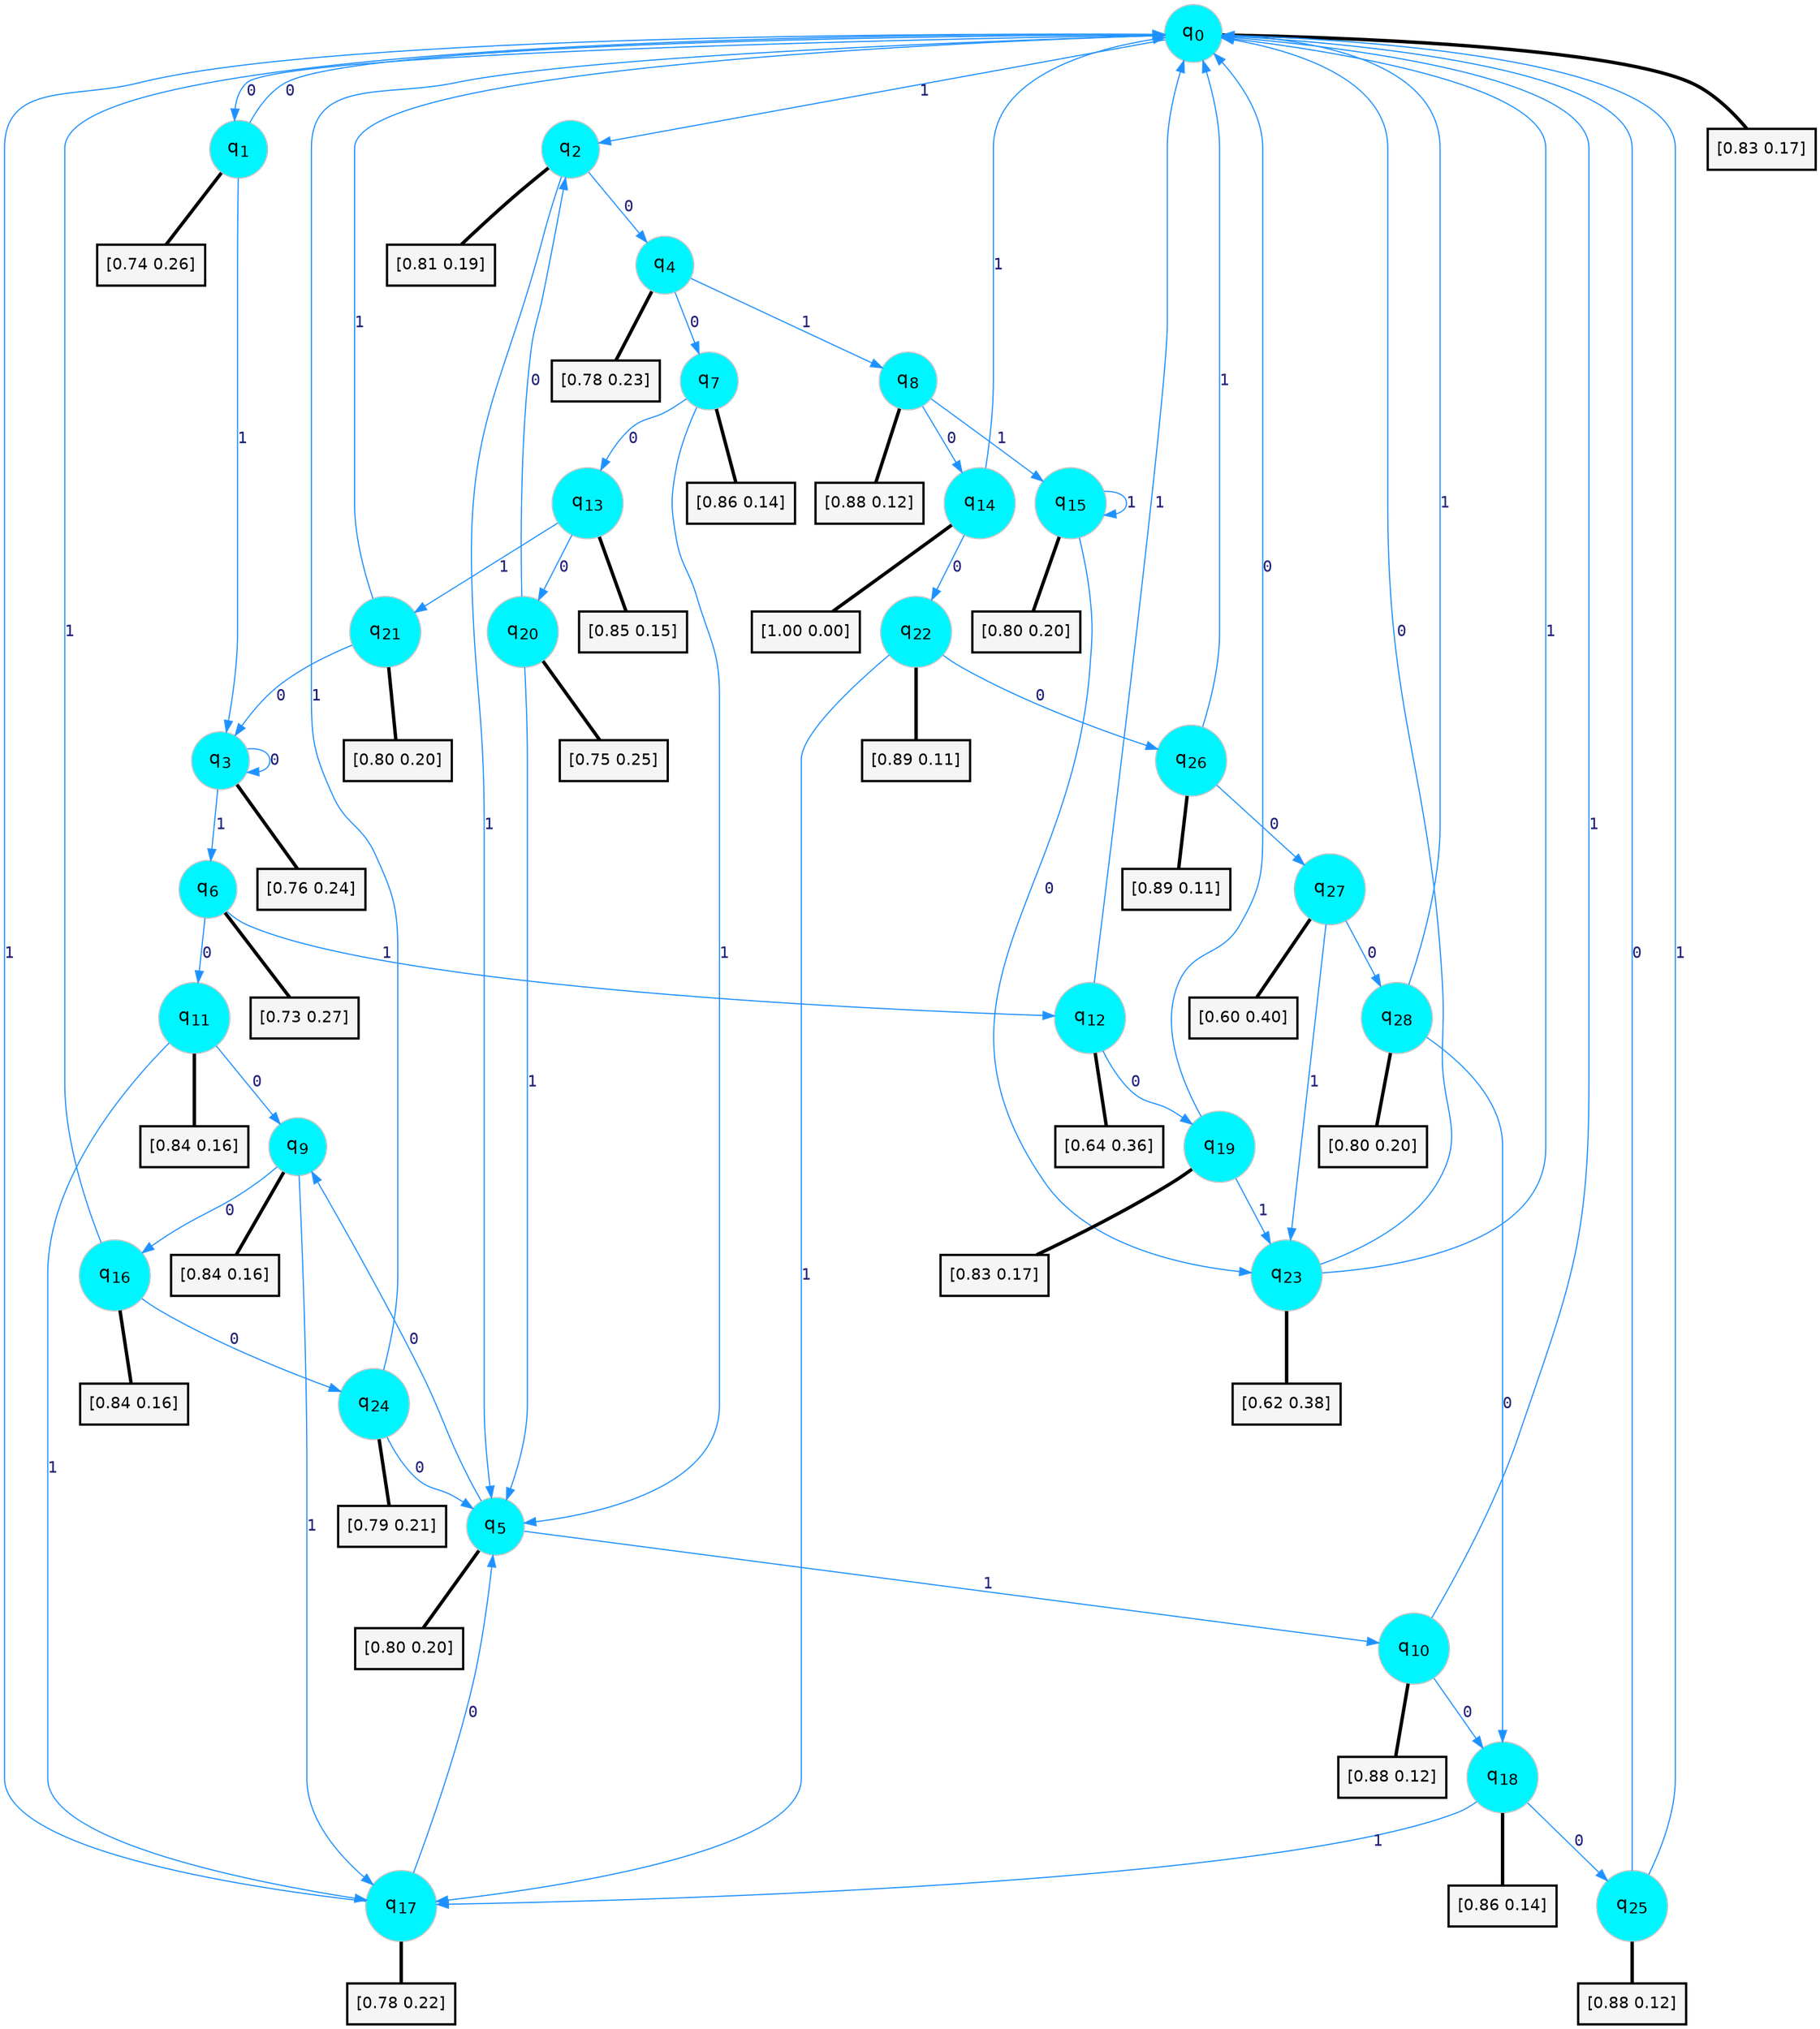 digraph G {
graph [
bgcolor=transparent, dpi=300, rankdir=TD, size="40,25"];
node [
color=gray, fillcolor=turquoise1, fontcolor=black, fontname=Helvetica, fontsize=16, fontweight=bold, shape=circle, style=filled];
edge [
arrowsize=1, color=dodgerblue1, fontcolor=midnightblue, fontname=courier, fontweight=bold, penwidth=1, style=solid, weight=20];
0[label=<q<SUB>0</SUB>>];
1[label=<q<SUB>1</SUB>>];
2[label=<q<SUB>2</SUB>>];
3[label=<q<SUB>3</SUB>>];
4[label=<q<SUB>4</SUB>>];
5[label=<q<SUB>5</SUB>>];
6[label=<q<SUB>6</SUB>>];
7[label=<q<SUB>7</SUB>>];
8[label=<q<SUB>8</SUB>>];
9[label=<q<SUB>9</SUB>>];
10[label=<q<SUB>10</SUB>>];
11[label=<q<SUB>11</SUB>>];
12[label=<q<SUB>12</SUB>>];
13[label=<q<SUB>13</SUB>>];
14[label=<q<SUB>14</SUB>>];
15[label=<q<SUB>15</SUB>>];
16[label=<q<SUB>16</SUB>>];
17[label=<q<SUB>17</SUB>>];
18[label=<q<SUB>18</SUB>>];
19[label=<q<SUB>19</SUB>>];
20[label=<q<SUB>20</SUB>>];
21[label=<q<SUB>21</SUB>>];
22[label=<q<SUB>22</SUB>>];
23[label=<q<SUB>23</SUB>>];
24[label=<q<SUB>24</SUB>>];
25[label=<q<SUB>25</SUB>>];
26[label=<q<SUB>26</SUB>>];
27[label=<q<SUB>27</SUB>>];
28[label=<q<SUB>28</SUB>>];
29[label="[0.83 0.17]", shape=box,fontcolor=black, fontname=Helvetica, fontsize=14, penwidth=2, fillcolor=whitesmoke,color=black];
30[label="[0.74 0.26]", shape=box,fontcolor=black, fontname=Helvetica, fontsize=14, penwidth=2, fillcolor=whitesmoke,color=black];
31[label="[0.81 0.19]", shape=box,fontcolor=black, fontname=Helvetica, fontsize=14, penwidth=2, fillcolor=whitesmoke,color=black];
32[label="[0.76 0.24]", shape=box,fontcolor=black, fontname=Helvetica, fontsize=14, penwidth=2, fillcolor=whitesmoke,color=black];
33[label="[0.78 0.23]", shape=box,fontcolor=black, fontname=Helvetica, fontsize=14, penwidth=2, fillcolor=whitesmoke,color=black];
34[label="[0.80 0.20]", shape=box,fontcolor=black, fontname=Helvetica, fontsize=14, penwidth=2, fillcolor=whitesmoke,color=black];
35[label="[0.73 0.27]", shape=box,fontcolor=black, fontname=Helvetica, fontsize=14, penwidth=2, fillcolor=whitesmoke,color=black];
36[label="[0.86 0.14]", shape=box,fontcolor=black, fontname=Helvetica, fontsize=14, penwidth=2, fillcolor=whitesmoke,color=black];
37[label="[0.88 0.12]", shape=box,fontcolor=black, fontname=Helvetica, fontsize=14, penwidth=2, fillcolor=whitesmoke,color=black];
38[label="[0.84 0.16]", shape=box,fontcolor=black, fontname=Helvetica, fontsize=14, penwidth=2, fillcolor=whitesmoke,color=black];
39[label="[0.88 0.12]", shape=box,fontcolor=black, fontname=Helvetica, fontsize=14, penwidth=2, fillcolor=whitesmoke,color=black];
40[label="[0.84 0.16]", shape=box,fontcolor=black, fontname=Helvetica, fontsize=14, penwidth=2, fillcolor=whitesmoke,color=black];
41[label="[0.64 0.36]", shape=box,fontcolor=black, fontname=Helvetica, fontsize=14, penwidth=2, fillcolor=whitesmoke,color=black];
42[label="[0.85 0.15]", shape=box,fontcolor=black, fontname=Helvetica, fontsize=14, penwidth=2, fillcolor=whitesmoke,color=black];
43[label="[1.00 0.00]", shape=box,fontcolor=black, fontname=Helvetica, fontsize=14, penwidth=2, fillcolor=whitesmoke,color=black];
44[label="[0.80 0.20]", shape=box,fontcolor=black, fontname=Helvetica, fontsize=14, penwidth=2, fillcolor=whitesmoke,color=black];
45[label="[0.84 0.16]", shape=box,fontcolor=black, fontname=Helvetica, fontsize=14, penwidth=2, fillcolor=whitesmoke,color=black];
46[label="[0.78 0.22]", shape=box,fontcolor=black, fontname=Helvetica, fontsize=14, penwidth=2, fillcolor=whitesmoke,color=black];
47[label="[0.86 0.14]", shape=box,fontcolor=black, fontname=Helvetica, fontsize=14, penwidth=2, fillcolor=whitesmoke,color=black];
48[label="[0.83 0.17]", shape=box,fontcolor=black, fontname=Helvetica, fontsize=14, penwidth=2, fillcolor=whitesmoke,color=black];
49[label="[0.75 0.25]", shape=box,fontcolor=black, fontname=Helvetica, fontsize=14, penwidth=2, fillcolor=whitesmoke,color=black];
50[label="[0.80 0.20]", shape=box,fontcolor=black, fontname=Helvetica, fontsize=14, penwidth=2, fillcolor=whitesmoke,color=black];
51[label="[0.89 0.11]", shape=box,fontcolor=black, fontname=Helvetica, fontsize=14, penwidth=2, fillcolor=whitesmoke,color=black];
52[label="[0.62 0.38]", shape=box,fontcolor=black, fontname=Helvetica, fontsize=14, penwidth=2, fillcolor=whitesmoke,color=black];
53[label="[0.79 0.21]", shape=box,fontcolor=black, fontname=Helvetica, fontsize=14, penwidth=2, fillcolor=whitesmoke,color=black];
54[label="[0.88 0.12]", shape=box,fontcolor=black, fontname=Helvetica, fontsize=14, penwidth=2, fillcolor=whitesmoke,color=black];
55[label="[0.89 0.11]", shape=box,fontcolor=black, fontname=Helvetica, fontsize=14, penwidth=2, fillcolor=whitesmoke,color=black];
56[label="[0.60 0.40]", shape=box,fontcolor=black, fontname=Helvetica, fontsize=14, penwidth=2, fillcolor=whitesmoke,color=black];
57[label="[0.80 0.20]", shape=box,fontcolor=black, fontname=Helvetica, fontsize=14, penwidth=2, fillcolor=whitesmoke,color=black];
0->1 [label=0];
0->2 [label=1];
0->29 [arrowhead=none, penwidth=3,color=black];
1->0 [label=0];
1->3 [label=1];
1->30 [arrowhead=none, penwidth=3,color=black];
2->4 [label=0];
2->5 [label=1];
2->31 [arrowhead=none, penwidth=3,color=black];
3->3 [label=0];
3->6 [label=1];
3->32 [arrowhead=none, penwidth=3,color=black];
4->7 [label=0];
4->8 [label=1];
4->33 [arrowhead=none, penwidth=3,color=black];
5->9 [label=0];
5->10 [label=1];
5->34 [arrowhead=none, penwidth=3,color=black];
6->11 [label=0];
6->12 [label=1];
6->35 [arrowhead=none, penwidth=3,color=black];
7->13 [label=0];
7->5 [label=1];
7->36 [arrowhead=none, penwidth=3,color=black];
8->14 [label=0];
8->15 [label=1];
8->37 [arrowhead=none, penwidth=3,color=black];
9->16 [label=0];
9->17 [label=1];
9->38 [arrowhead=none, penwidth=3,color=black];
10->18 [label=0];
10->0 [label=1];
10->39 [arrowhead=none, penwidth=3,color=black];
11->9 [label=0];
11->17 [label=1];
11->40 [arrowhead=none, penwidth=3,color=black];
12->19 [label=0];
12->0 [label=1];
12->41 [arrowhead=none, penwidth=3,color=black];
13->20 [label=0];
13->21 [label=1];
13->42 [arrowhead=none, penwidth=3,color=black];
14->22 [label=0];
14->0 [label=1];
14->43 [arrowhead=none, penwidth=3,color=black];
15->23 [label=0];
15->15 [label=1];
15->44 [arrowhead=none, penwidth=3,color=black];
16->24 [label=0];
16->0 [label=1];
16->45 [arrowhead=none, penwidth=3,color=black];
17->5 [label=0];
17->0 [label=1];
17->46 [arrowhead=none, penwidth=3,color=black];
18->25 [label=0];
18->17 [label=1];
18->47 [arrowhead=none, penwidth=3,color=black];
19->0 [label=0];
19->23 [label=1];
19->48 [arrowhead=none, penwidth=3,color=black];
20->2 [label=0];
20->5 [label=1];
20->49 [arrowhead=none, penwidth=3,color=black];
21->3 [label=0];
21->0 [label=1];
21->50 [arrowhead=none, penwidth=3,color=black];
22->26 [label=0];
22->17 [label=1];
22->51 [arrowhead=none, penwidth=3,color=black];
23->0 [label=0];
23->0 [label=1];
23->52 [arrowhead=none, penwidth=3,color=black];
24->5 [label=0];
24->0 [label=1];
24->53 [arrowhead=none, penwidth=3,color=black];
25->0 [label=0];
25->0 [label=1];
25->54 [arrowhead=none, penwidth=3,color=black];
26->27 [label=0];
26->0 [label=1];
26->55 [arrowhead=none, penwidth=3,color=black];
27->28 [label=0];
27->23 [label=1];
27->56 [arrowhead=none, penwidth=3,color=black];
28->18 [label=0];
28->0 [label=1];
28->57 [arrowhead=none, penwidth=3,color=black];
}
